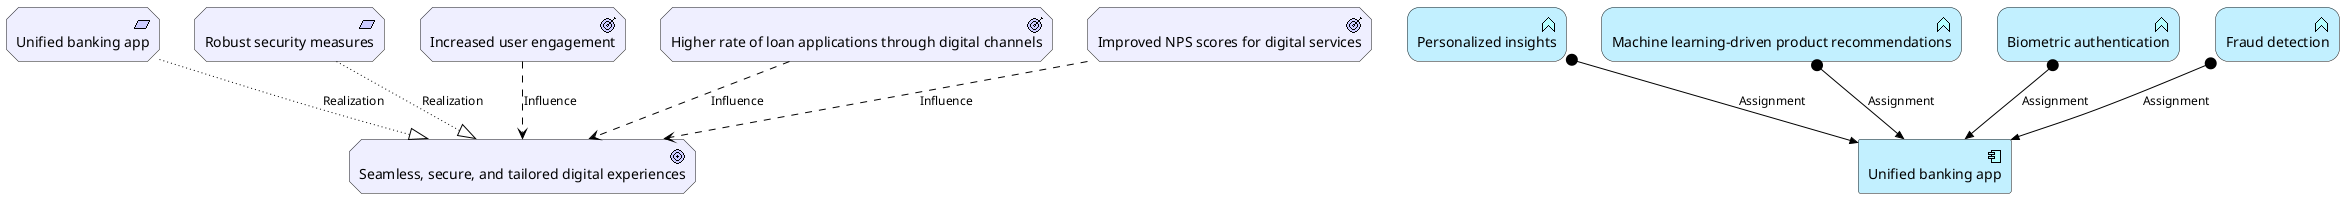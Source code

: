 @startuml
!include <archimate/Archimate>
Motivation_Goal(goal1,"Seamless, secure, and tailored digital experiences")

Motivation_Requirement(requirement1,"Unified banking app")
Motivation_Requirement(requirement2,"Robust security measures")

Motivation_Outcome(outcome1,"Increased user engagement")
Motivation_Outcome(outcome2,"Higher rate of loan applications through digital channels")
Motivation_Outcome(outcome3,"Improved NPS scores for digital services")


Rel_Realization(requirement1,goal1,Realization)
Rel_Realization(requirement2,goal1,Realization)
Rel_Influence(outcome1,goal1,Influence)
Rel_Influence(outcome2,goal1,Influence)
Rel_Influence(outcome3,goal1,Influence)
Application_Component(appcomponent1,"Unified banking app")

Application_Function(appfunction1,"Personalized insights")
Application_Function(appfunction2,"Machine learning-driven product recommendations")
Application_Function(appfunction3,"Biometric authentication")
Application_Function(appfunction4,"Fraud detection")


Rel_Assignment(appfunction1,appcomponent1,Assignment)
Rel_Assignment(appfunction2,appcomponent1,Assignment)
Rel_Assignment(appfunction3,appcomponent1,Assignment)
Rel_Assignment(appfunction4,appcomponent1,Assignment)
@enduml